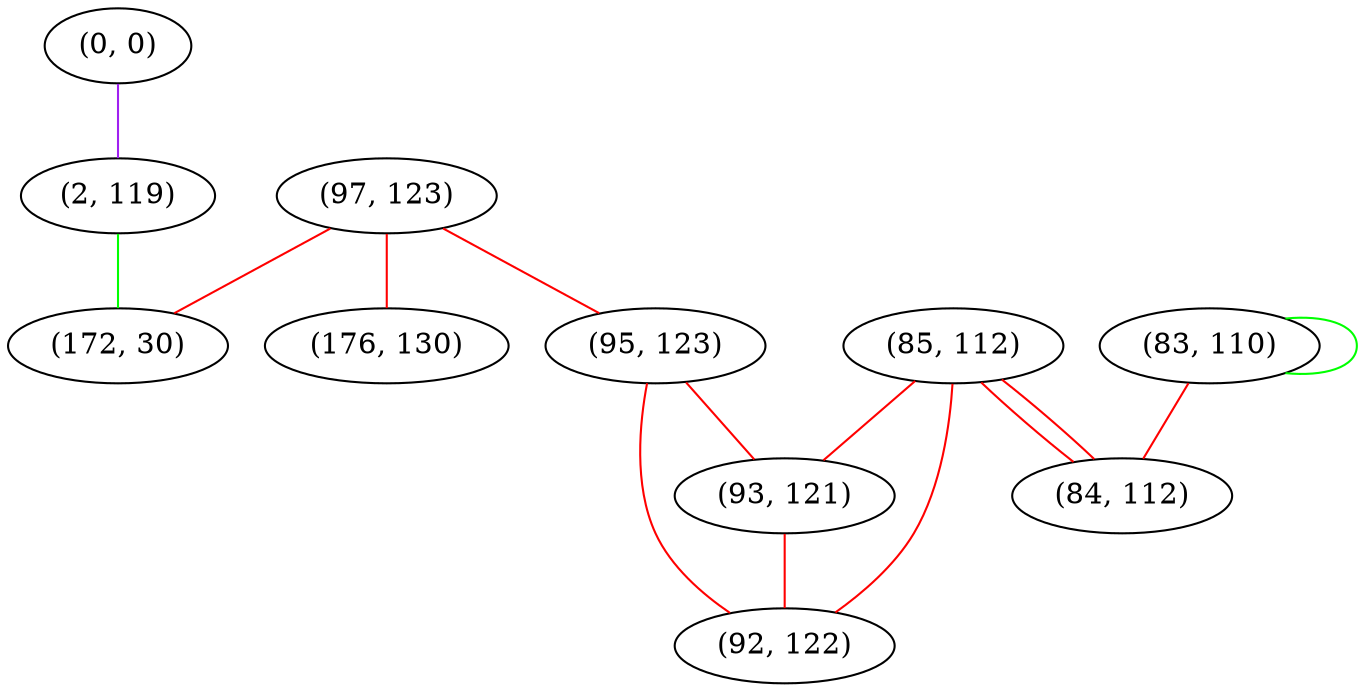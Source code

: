 graph "" {
"(0, 0)";
"(97, 123)";
"(176, 130)";
"(83, 110)";
"(2, 119)";
"(95, 123)";
"(172, 30)";
"(85, 112)";
"(93, 121)";
"(92, 122)";
"(84, 112)";
"(0, 0)" -- "(2, 119)"  [color=purple, key=0, weight=4];
"(97, 123)" -- "(95, 123)"  [color=red, key=0, weight=1];
"(97, 123)" -- "(172, 30)"  [color=red, key=0, weight=1];
"(97, 123)" -- "(176, 130)"  [color=red, key=0, weight=1];
"(83, 110)" -- "(83, 110)"  [color=green, key=0, weight=2];
"(83, 110)" -- "(84, 112)"  [color=red, key=0, weight=1];
"(2, 119)" -- "(172, 30)"  [color=green, key=0, weight=2];
"(95, 123)" -- "(92, 122)"  [color=red, key=0, weight=1];
"(95, 123)" -- "(93, 121)"  [color=red, key=0, weight=1];
"(85, 112)" -- "(92, 122)"  [color=red, key=0, weight=1];
"(85, 112)" -- "(84, 112)"  [color=red, key=0, weight=1];
"(85, 112)" -- "(84, 112)"  [color=red, key=1, weight=1];
"(85, 112)" -- "(93, 121)"  [color=red, key=0, weight=1];
"(93, 121)" -- "(92, 122)"  [color=red, key=0, weight=1];
}
